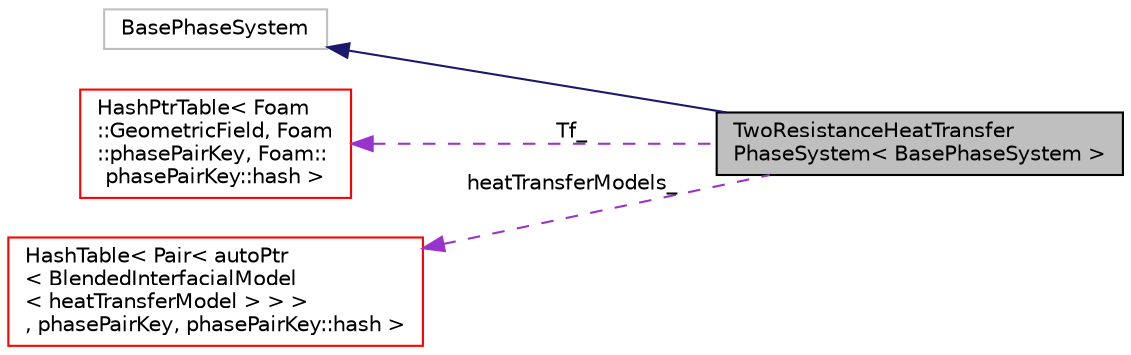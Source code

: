 digraph "TwoResistanceHeatTransferPhaseSystem&lt; BasePhaseSystem &gt;"
{
  bgcolor="transparent";
  edge [fontname="Helvetica",fontsize="10",labelfontname="Helvetica",labelfontsize="10"];
  node [fontname="Helvetica",fontsize="10",shape=record];
  rankdir="LR";
  Node1 [label="TwoResistanceHeatTransfer\lPhaseSystem\< BasePhaseSystem \>",height=0.2,width=0.4,color="black", fillcolor="grey75", style="filled" fontcolor="black"];
  Node2 -> Node1 [dir="back",color="midnightblue",fontsize="10",style="solid",fontname="Helvetica"];
  Node2 [label="BasePhaseSystem",height=0.2,width=0.4,color="grey75"];
  Node3 -> Node1 [dir="back",color="darkorchid3",fontsize="10",style="dashed",label=" Tf_" ,fontname="Helvetica"];
  Node3 [label="HashPtrTable\< Foam\l::GeometricField, Foam\l::phasePairKey, Foam::\lphasePairKey::hash \>",height=0.2,width=0.4,color="red",URL="$classFoam_1_1HashPtrTable.html"];
  Node4 -> Node1 [dir="back",color="darkorchid3",fontsize="10",style="dashed",label=" heatTransferModels_" ,fontname="Helvetica"];
  Node4 [label="HashTable\< Pair\< autoPtr\l\< BlendedInterfacialModel\l\< heatTransferModel \> \> \>\l, phasePairKey, phasePairKey::hash \>",height=0.2,width=0.4,color="red",URL="$classFoam_1_1HashTable.html"];
}
